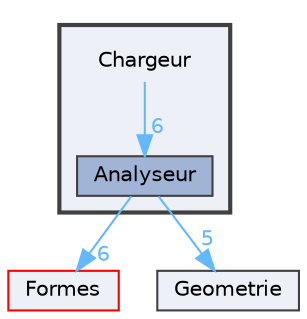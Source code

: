 digraph "Chargeur"
{
 // LATEX_PDF_SIZE
  bgcolor="transparent";
  edge [fontname=Helvetica,fontsize=10,labelfontname=Helvetica,labelfontsize=10];
  node [fontname=Helvetica,fontsize=10,shape=box,height=0.2,width=0.4];
  compound=true
  subgraph clusterdir_6e9d6469df617a59c2ecbe4f2ad6f35c {
    graph [ bgcolor="#edf0f7", pencolor="grey25", label="", fontname=Helvetica,fontsize=10 style="filled,bold", URL="dir_6e9d6469df617a59c2ecbe4f2ad6f35c.html",tooltip=""]
    dir_6e9d6469df617a59c2ecbe4f2ad6f35c [shape=plaintext, label="Chargeur"];
  dir_cfefe862b5d20c81e2c768374b565b88 [label="Analyseur", fillcolor="#a2b4d6", color="grey25", style="filled", URL="dir_cfefe862b5d20c81e2c768374b565b88.html",tooltip=""];
  }
  dir_29b50a3b0d83dc131baccc5fbf70a8b6 [label="Formes", fillcolor="#edf0f7", color="red", style="filled", URL="dir_29b50a3b0d83dc131baccc5fbf70a8b6.html",tooltip=""];
  dir_46eab25f195f56509443ad6e58c59db9 [label="Geometrie", fillcolor="#edf0f7", color="grey25", style="filled", URL="dir_46eab25f195f56509443ad6e58c59db9.html",tooltip=""];
  dir_6e9d6469df617a59c2ecbe4f2ad6f35c->dir_cfefe862b5d20c81e2c768374b565b88 [headlabel="6", labeldistance=1.5 headhref="dir_000003_000002.html" href="dir_000003_000002.html" color="steelblue1" fontcolor="steelblue1"];
  dir_cfefe862b5d20c81e2c768374b565b88->dir_29b50a3b0d83dc131baccc5fbf70a8b6 [headlabel="6", labeldistance=1.5 headhref="dir_000002_000013.html" href="dir_000002_000013.html" color="steelblue1" fontcolor="steelblue1"];
  dir_cfefe862b5d20c81e2c768374b565b88->dir_46eab25f195f56509443ad6e58c59db9 [headlabel="5", labeldistance=1.5 headhref="dir_000002_000017.html" href="dir_000002_000017.html" color="steelblue1" fontcolor="steelblue1"];
}
